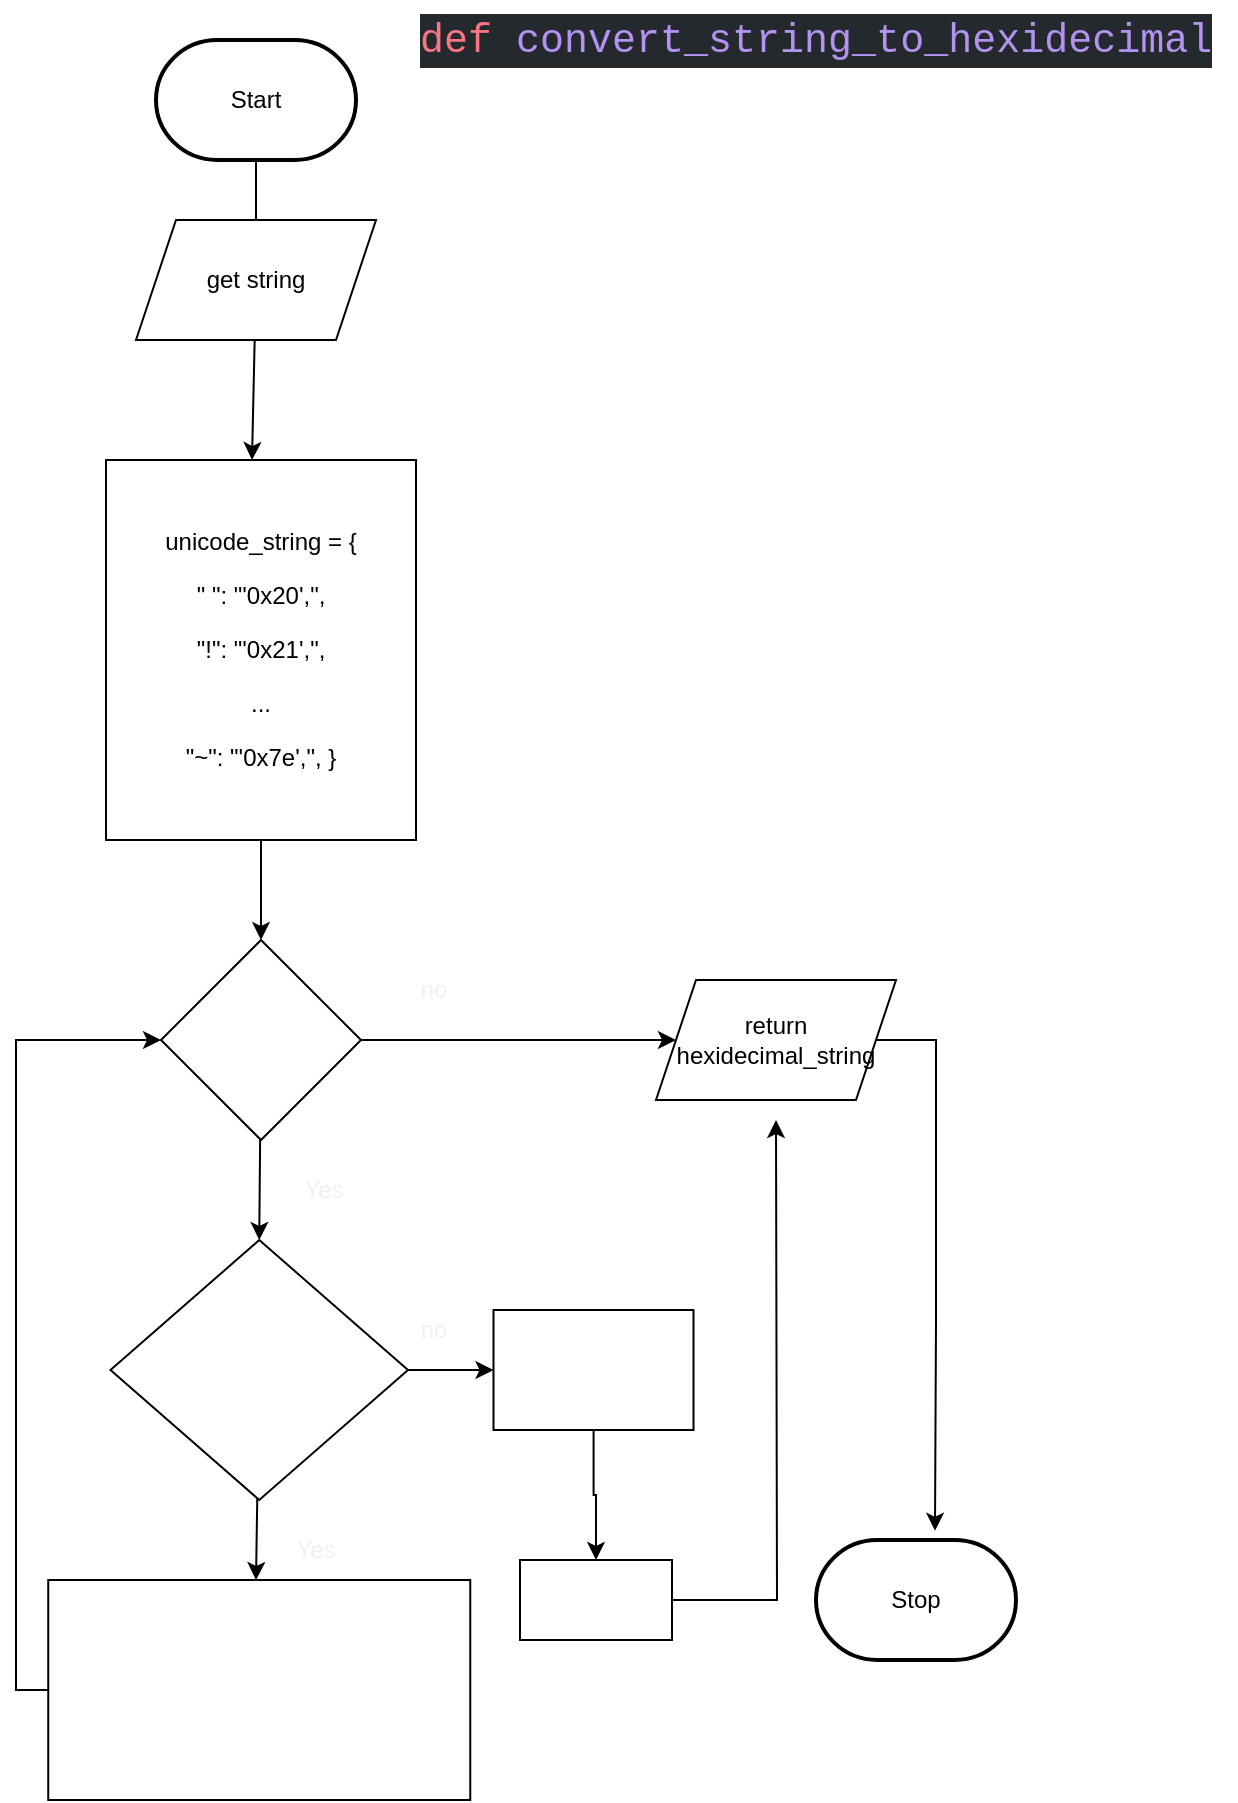 <mxfile>
    <diagram id="rRbzi94DjYtUf3qIHJvX" name="Page-1">
        <mxGraphModel dx="825" dy="256" grid="1" gridSize="10" guides="1" tooltips="1" connect="1" arrows="1" fold="1" page="1" pageScale="1" pageWidth="827" pageHeight="1169" math="0" shadow="0">
            <root>
                <mxCell id="0"/>
                <mxCell id="1" parent="0"/>
                <mxCell id="92" style="edgeStyle=none;html=1;" parent="1" source="2" edge="1">
                    <mxGeometry relative="1" as="geometry">
                        <mxPoint x="320" y="180" as="targetPoint"/>
                    </mxGeometry>
                </mxCell>
                <mxCell id="2" value="Start" style="strokeWidth=2;html=1;shape=mxgraph.flowchart.terminator;whiteSpace=wrap;" parent="1" vertex="1">
                    <mxGeometry x="270" y="70" width="100" height="60" as="geometry"/>
                </mxCell>
                <mxCell id="97" style="edgeStyle=none;html=1;" parent="1" source="94" edge="1">
                    <mxGeometry relative="1" as="geometry">
                        <mxPoint x="318" y="280" as="targetPoint"/>
                    </mxGeometry>
                </mxCell>
                <mxCell id="94" value="get string" style="shape=parallelogram;perimeter=parallelogramPerimeter;whiteSpace=wrap;html=1;fixedSize=1;" parent="1" vertex="1">
                    <mxGeometry x="260" y="160" width="120" height="60" as="geometry"/>
                </mxCell>
                <mxCell id="118" value="&lt;div style=&quot;color: rgb(225 , 228 , 232) ; background-color: rgb(36 , 41 , 46) ; font-family: &amp;#34;comic mono&amp;#34; , &amp;#34;consolas&amp;#34; , &amp;#34;courier new&amp;#34; , monospace , &amp;#34;consolas&amp;#34; , &amp;#34;courier new&amp;#34; , monospace ; font-weight: normal ; font-size: 20px ; line-height: 27px&quot;&gt;&lt;div style=&quot;font-family: &amp;#34;comic mono&amp;#34; , &amp;#34;consolas&amp;#34; , &amp;#34;courier new&amp;#34; , monospace , &amp;#34;consolas&amp;#34; , &amp;#34;courier new&amp;#34; , monospace ; line-height: 27px&quot;&gt;&lt;span style=&quot;color: #f97583&quot;&gt;def&lt;/span&gt; &lt;span style=&quot;color: #b392f0&quot;&gt;convert_string_to_hexidecimal&lt;/span&gt;&lt;/div&gt;&lt;/div&gt;" style="text;whiteSpace=wrap;html=1;" parent="1" vertex="1">
                    <mxGeometry x="400" y="50" width="410" height="40" as="geometry"/>
                </mxCell>
                <mxCell id="155" style="edgeStyle=none;html=1;" parent="1" edge="1">
                    <mxGeometry relative="1" as="geometry">
                        <mxPoint x="320" y="380" as="targetPoint"/>
                        <mxPoint x="320" y="340" as="sourcePoint"/>
                    </mxGeometry>
                </mxCell>
                <mxCell id="158" style="edgeStyle=none;html=1;entryX=0.5;entryY=0;entryDx=0;entryDy=0;fontSize=12;fontColor=#F0F0F0;" parent="1" source="156" target="157" edge="1">
                    <mxGeometry relative="1" as="geometry"/>
                </mxCell>
                <mxCell id="156" value="&lt;div style=&quot;line-height: 27px&quot;&gt;&lt;div&gt;    unicode_string = {&lt;/div&gt;&lt;div&gt;&lt;span&gt;&quot; &quot;: &quot;'0x20',&quot;,&lt;/span&gt;&lt;/div&gt;&lt;div&gt;        &quot;!&quot;: &quot;'0x21',&quot;,&lt;/div&gt;&lt;div&gt;...&lt;/div&gt;&lt;div&gt;&lt;div style=&quot;line-height: 27px&quot;&gt;&lt;div&gt;        &quot;~&quot;: &quot;'0x7e',&quot;,&amp;nbsp;}&lt;/div&gt;&lt;/div&gt;&lt;/div&gt;&lt;/div&gt;" style="rounded=0;whiteSpace=wrap;html=1;" parent="1" vertex="1">
                    <mxGeometry x="245" y="280" width="155" height="190" as="geometry"/>
                </mxCell>
                <mxCell id="160" style="edgeStyle=none;html=1;fontSize=12;fontColor=#F0F0F0;entryX=0.5;entryY=0;entryDx=0;entryDy=0;" parent="1" source="157" target="161" edge="1">
                    <mxGeometry relative="1" as="geometry">
                        <mxPoint x="320" y="660" as="targetPoint"/>
                    </mxGeometry>
                </mxCell>
                <mxCell id="176" style="edgeStyle=orthogonalEdgeStyle;rounded=0;html=1;fontSize=12;fontColor=#F0F0F0;" parent="1" source="157" edge="1">
                    <mxGeometry relative="1" as="geometry">
                        <mxPoint x="530" y="570" as="targetPoint"/>
                    </mxGeometry>
                </mxCell>
                <mxCell id="157" value="&lt;font color=&quot;#ffffff&quot;&gt;for single_ character in string:&lt;/font&gt;" style="rhombus;whiteSpace=wrap;html=1;labelBackgroundColor=none;fontSize=12;fontColor=#F0F0F0;" parent="1" vertex="1">
                    <mxGeometry x="272.5" y="520" width="100" height="100" as="geometry"/>
                </mxCell>
                <mxCell id="162" style="edgeStyle=none;html=1;fontSize=12;fontColor=#F0F0F0;" parent="1" source="161" edge="1">
                    <mxGeometry relative="1" as="geometry">
                        <mxPoint x="320" y="840" as="targetPoint"/>
                    </mxGeometry>
                </mxCell>
                <mxCell id="166" style="edgeStyle=none;html=1;fontSize=12;fontColor=#F0F0F0;entryX=0;entryY=0.5;entryDx=0;entryDy=0;" parent="1" source="161" target="181" edge="1">
                    <mxGeometry relative="1" as="geometry">
                        <mxPoint x="430" y="735" as="targetPoint"/>
                    </mxGeometry>
                </mxCell>
                <mxCell id="161" value="&lt;font color=&quot;#ffffff&quot;&gt;if single_character in unicode_string:&lt;/font&gt;" style="rhombus;whiteSpace=wrap;html=1;labelBackgroundColor=none;fontSize=12;fontColor=#F0F0F0;" parent="1" vertex="1">
                    <mxGeometry x="247.25" y="670" width="148.75" height="130" as="geometry"/>
                </mxCell>
                <mxCell id="190" style="edgeStyle=orthogonalEdgeStyle;html=1;entryX=0;entryY=0.5;entryDx=0;entryDy=0;rounded=0;" parent="1" source="165" target="157" edge="1">
                    <mxGeometry relative="1" as="geometry">
                        <Array as="points">
                            <mxPoint x="200" y="895"/>
                            <mxPoint x="200" y="570"/>
                        </Array>
                    </mxGeometry>
                </mxCell>
                <mxCell id="165" value="&lt;font color=&quot;#ffffff&quot;&gt;hexidecimal_string += unicode_stringe[single_charachter]&lt;/font&gt;" style="rounded=0;whiteSpace=wrap;html=1;labelBackgroundColor=none;fontSize=12;fontColor=#F0F0F0;" parent="1" vertex="1">
                    <mxGeometry x="216.13" y="840" width="211" height="110" as="geometry"/>
                </mxCell>
                <mxCell id="167" value="Yes" style="text;html=1;strokeColor=none;fillColor=none;align=center;verticalAlign=middle;whiteSpace=wrap;rounded=0;labelBackgroundColor=none;fontSize=12;fontColor=#F0F0F0;" parent="1" vertex="1">
                    <mxGeometry x="320" y="810" width="60" height="30" as="geometry"/>
                </mxCell>
                <mxCell id="172" value="Stop" style="strokeWidth=2;html=1;shape=mxgraph.flowchart.terminator;whiteSpace=wrap;" parent="1" vertex="1">
                    <mxGeometry x="600" y="820" width="100" height="60" as="geometry"/>
                </mxCell>
                <mxCell id="177" value="Yes" style="text;html=1;strokeColor=none;fillColor=none;align=center;verticalAlign=middle;whiteSpace=wrap;rounded=0;labelBackgroundColor=none;fontSize=12;fontColor=#F0F0F0;" parent="1" vertex="1">
                    <mxGeometry x="324" y="630" width="60" height="30" as="geometry"/>
                </mxCell>
                <mxCell id="178" value="no" style="text;html=1;strokeColor=none;fillColor=none;align=center;verticalAlign=middle;whiteSpace=wrap;rounded=0;labelBackgroundColor=none;fontSize=12;fontColor=#F0F0F0;" parent="1" vertex="1">
                    <mxGeometry x="378.75" y="530" width="60" height="30" as="geometry"/>
                </mxCell>
                <mxCell id="180" style="edgeStyle=orthogonalEdgeStyle;rounded=0;html=1;entryX=0.595;entryY=-0.077;entryDx=0;entryDy=0;entryPerimeter=0;fontSize=12;fontColor=#F0F0F0;" parent="1" source="179" target="172" edge="1">
                    <mxGeometry relative="1" as="geometry">
                        <Array as="points">
                            <mxPoint x="660" y="570"/>
                            <mxPoint x="660" y="710"/>
                        </Array>
                    </mxGeometry>
                </mxCell>
                <mxCell id="179" value="return hexidecimal_string" style="shape=parallelogram;perimeter=parallelogramPerimeter;whiteSpace=wrap;html=1;fixedSize=1;" parent="1" vertex="1">
                    <mxGeometry x="520" y="540" width="120" height="60" as="geometry"/>
                </mxCell>
                <mxCell id="188" style="edgeStyle=orthogonalEdgeStyle;rounded=0;html=1;entryX=0.5;entryY=0;entryDx=0;entryDy=0;fontFamily=Helvetica;" parent="1" source="181" target="183" edge="1">
                    <mxGeometry relative="1" as="geometry"/>
                </mxCell>
                <mxCell id="181" value="&lt;font color=&quot;#ffffff&quot;&gt;hexidecimal_string += &quot;-1&quot;&lt;/font&gt;" style="rounded=0;whiteSpace=wrap;html=1;labelBackgroundColor=none;fontSize=12;fontColor=#F0F0F0;" parent="1" vertex="1">
                    <mxGeometry x="438.75" y="705" width="100" height="60" as="geometry"/>
                </mxCell>
                <mxCell id="191" style="edgeStyle=orthogonalEdgeStyle;rounded=0;html=1;" parent="1" source="183" edge="1">
                    <mxGeometry relative="1" as="geometry">
                        <mxPoint x="580" y="610" as="targetPoint"/>
                    </mxGeometry>
                </mxCell>
                <mxCell id="183" value="&lt;font color=&quot;#ffffff&quot;&gt;break&lt;/font&gt;" style="rounded=0;whiteSpace=wrap;html=1;labelBackgroundColor=none;fontSize=12;fontColor=#F0F0F0;" parent="1" vertex="1">
                    <mxGeometry x="452" y="830" width="76" height="40" as="geometry"/>
                </mxCell>
                <mxCell id="189" value="no" style="text;html=1;strokeColor=none;fillColor=none;align=center;verticalAlign=middle;whiteSpace=wrap;rounded=0;labelBackgroundColor=none;fontSize=12;fontColor=#F0F0F0;" parent="1" vertex="1">
                    <mxGeometry x="378.75" y="700" width="60" height="30" as="geometry"/>
                </mxCell>
            </root>
        </mxGraphModel>
    </diagram>
</mxfile>